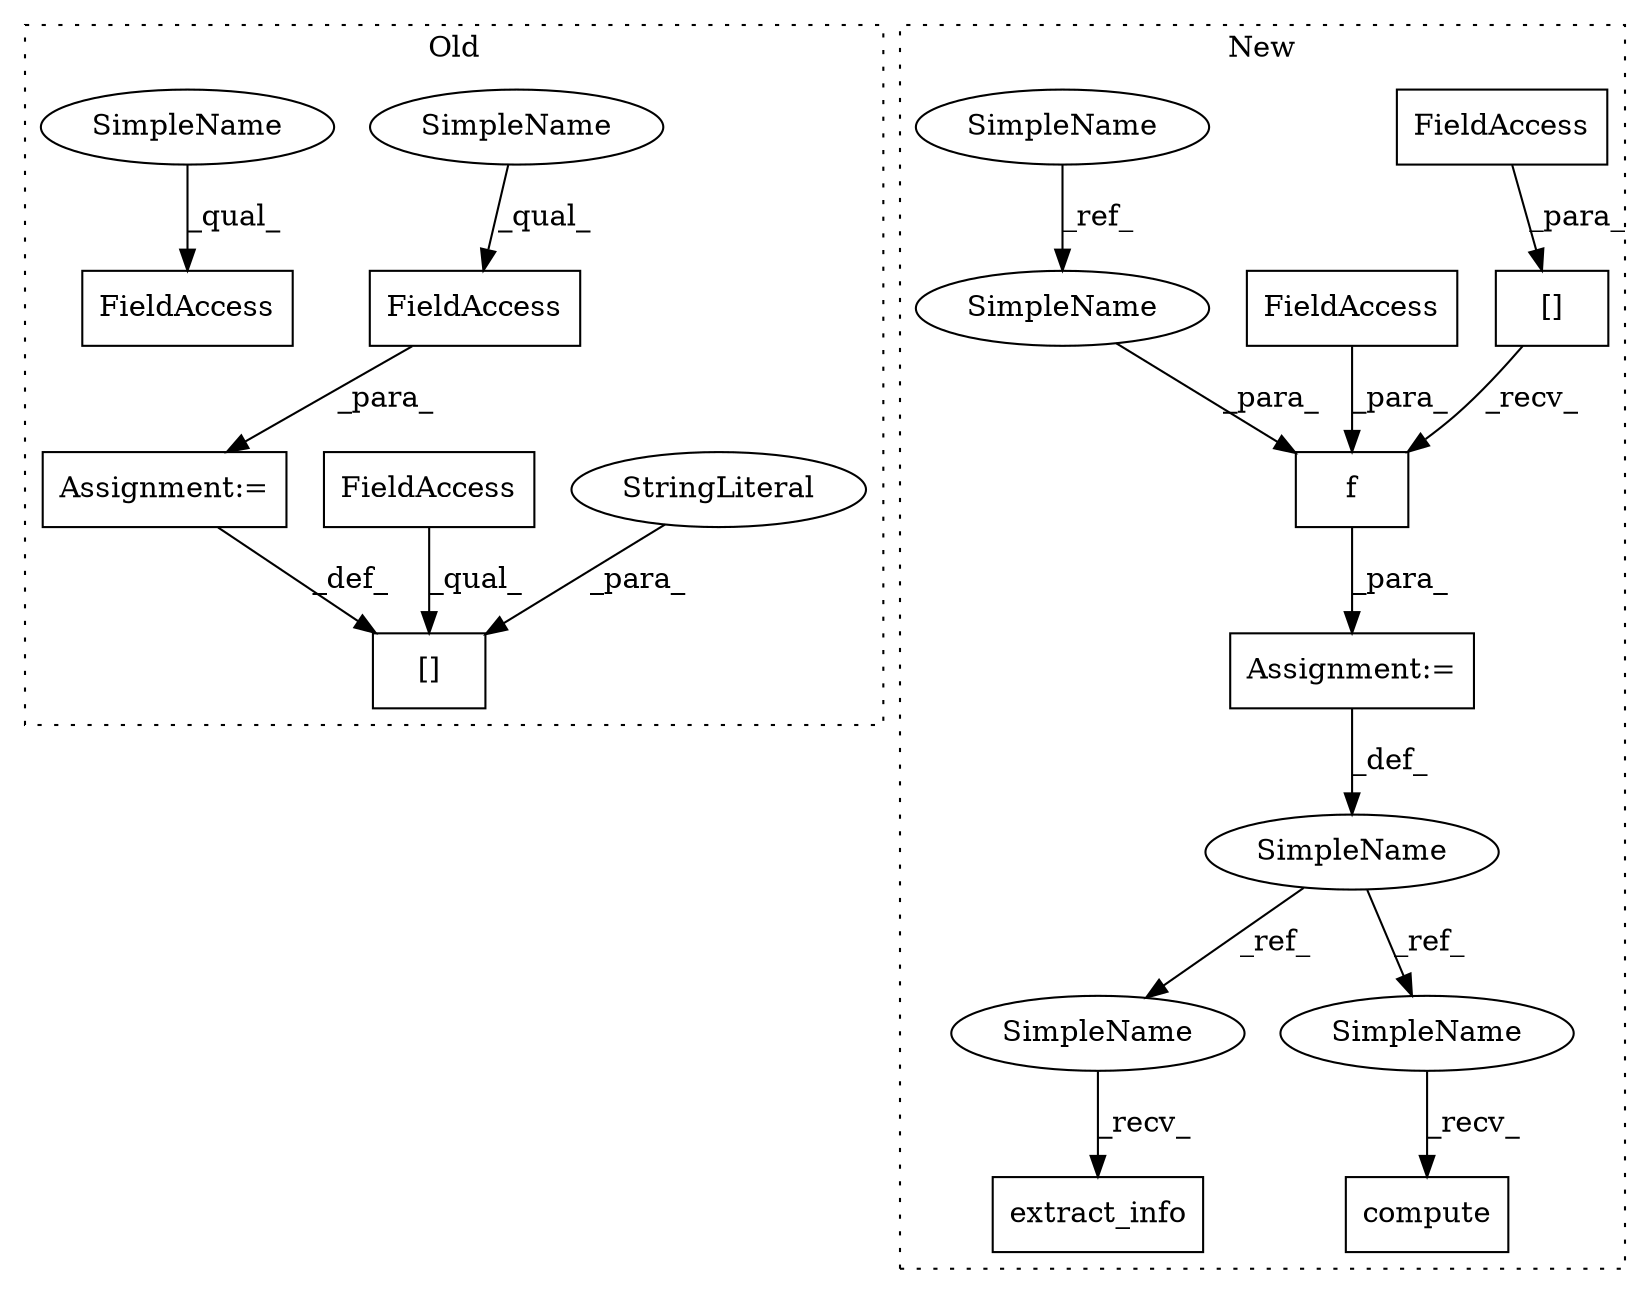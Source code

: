 digraph G {
subgraph cluster0 {
1 [label="[]" a="2" s="4422,4437" l="7,1" shape="box"];
7 [label="StringLiteral" a="45" s="4429" l="8" shape="ellipse"];
10 [label="FieldAccess" a="22" s="4422" l="6" shape="box"];
11 [label="Assignment:=" a="7" s="4438" l="1" shape="box"];
12 [label="FieldAccess" a="22" s="4439" l="8" shape="box"];
14 [label="FieldAccess" a="22" s="4885" l="15" shape="box"];
17 [label="SimpleName" a="42" s="4439" l="4" shape="ellipse"];
18 [label="SimpleName" a="42" s="4885" l="4" shape="ellipse"];
label = "Old";
style="dotted";
}
subgraph cluster1 {
2 [label="extract_info" a="32" s="4383" l="14" shape="box"];
3 [label="SimpleName" a="42" s="4338" l="1" shape="ellipse"];
4 [label="compute" a="32" s="4414" l="9" shape="box"];
5 [label="f" a="32" s="4359,4372" l="2,1" shape="box"];
6 [label="[]" a="2" s="4340,4357" l="13,1" shape="box"];
8 [label="FieldAccess" a="22" s="4353" l="4" shape="box"];
9 [label="FieldAccess" a="22" s="4366" l="6" shape="box"];
13 [label="SimpleName" a="42" s="4278" l="4" shape="ellipse"];
15 [label="Assignment:=" a="7" s="4339" l="1" shape="box"];
16 [label="SimpleName" a="42" s="4361" l="4" shape="ellipse"];
19 [label="SimpleName" a="42" s="4381" l="1" shape="ellipse"];
20 [label="SimpleName" a="42" s="4412" l="1" shape="ellipse"];
label = "New";
style="dotted";
}
3 -> 20 [label="_ref_"];
3 -> 19 [label="_ref_"];
5 -> 15 [label="_para_"];
6 -> 5 [label="_recv_"];
7 -> 1 [label="_para_"];
8 -> 6 [label="_para_"];
9 -> 5 [label="_para_"];
10 -> 1 [label="_qual_"];
11 -> 1 [label="_def_"];
12 -> 11 [label="_para_"];
13 -> 16 [label="_ref_"];
15 -> 3 [label="_def_"];
16 -> 5 [label="_para_"];
17 -> 12 [label="_qual_"];
18 -> 14 [label="_qual_"];
19 -> 2 [label="_recv_"];
20 -> 4 [label="_recv_"];
}